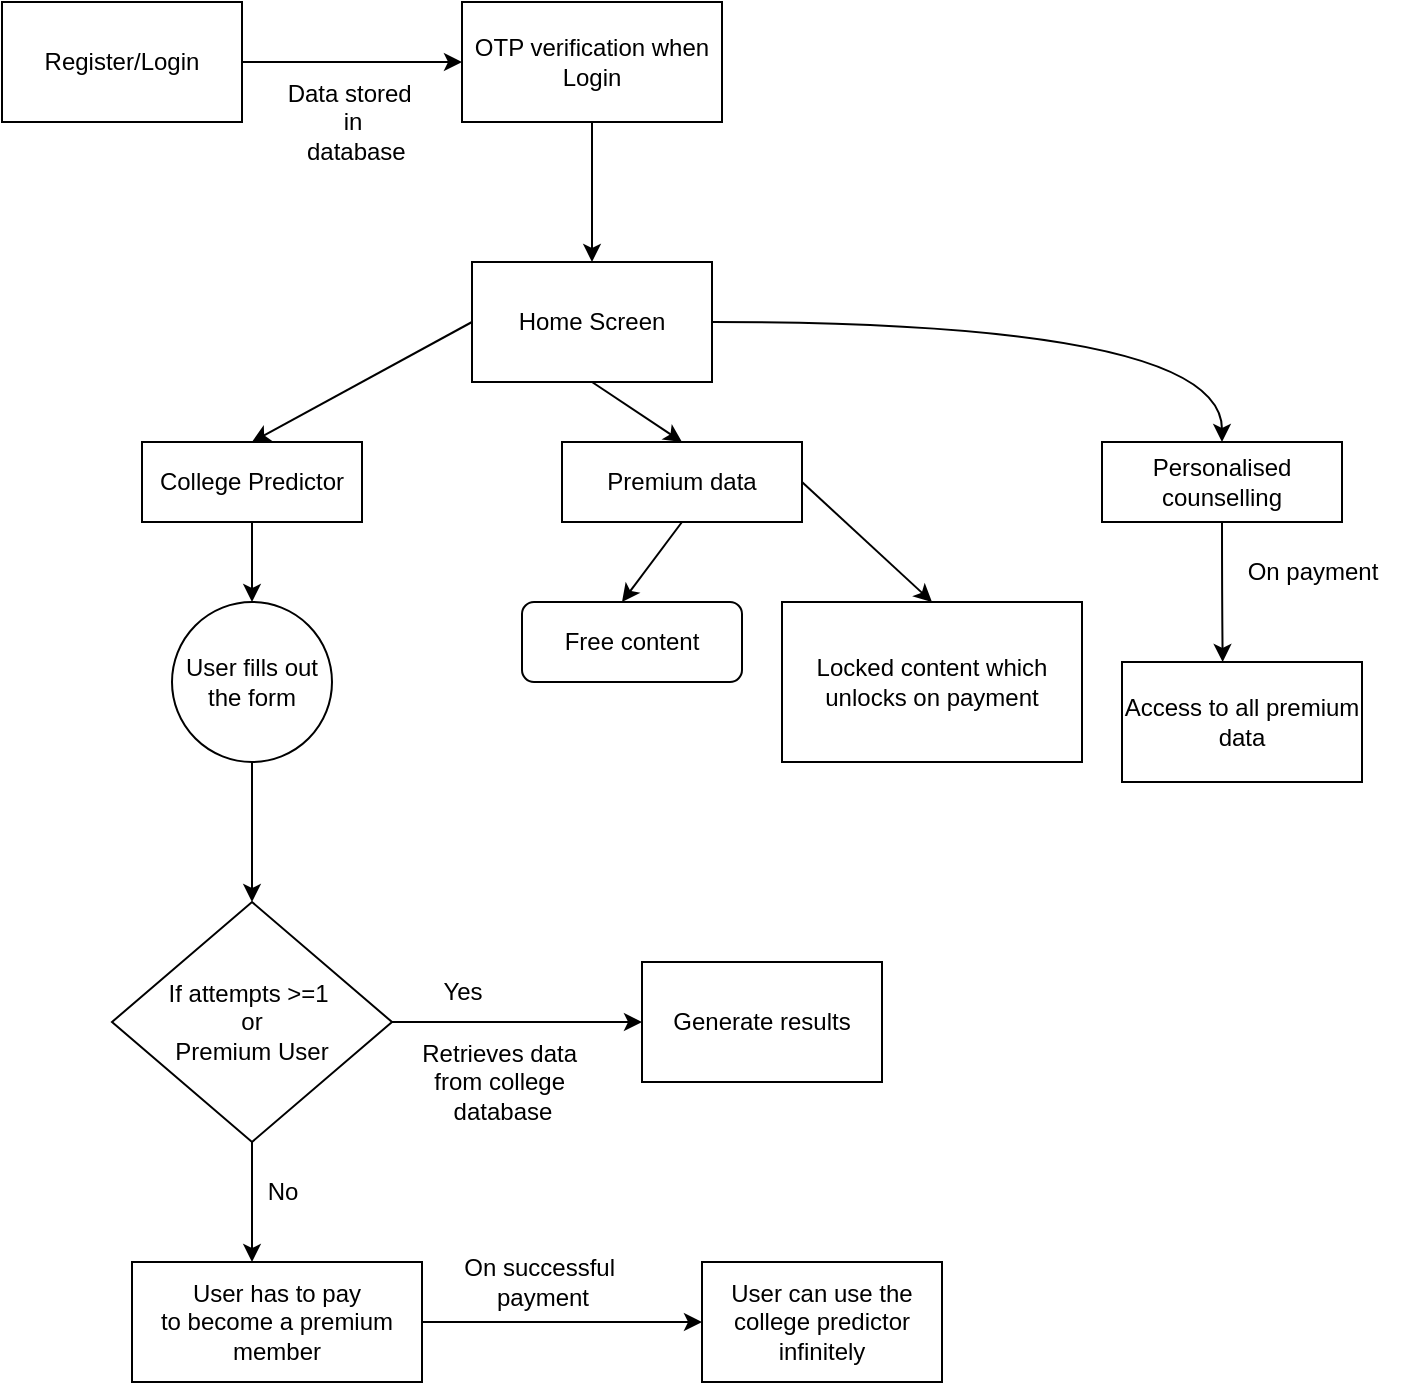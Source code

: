 <mxfile version="26.2.3">
  <diagram name="Page-1" id="PxfE2Lk8O7TS858_aHuQ">
    <mxGraphModel dx="1151" dy="633" grid="1" gridSize="10" guides="1" tooltips="1" connect="1" arrows="1" fold="1" page="1" pageScale="1" pageWidth="850" pageHeight="1100" math="0" shadow="0">
      <root>
        <mxCell id="0" />
        <mxCell id="1" parent="0" />
        <mxCell id="imC6TGCskUVyL8fBClDo-2" style="edgeStyle=orthogonalEdgeStyle;rounded=0;orthogonalLoop=1;jettySize=auto;html=1;exitX=1;exitY=0.5;exitDx=0;exitDy=0;" edge="1" parent="1" source="imC6TGCskUVyL8fBClDo-1">
          <mxGeometry relative="1" as="geometry">
            <mxPoint x="280" y="70" as="targetPoint" />
          </mxGeometry>
        </mxCell>
        <mxCell id="imC6TGCskUVyL8fBClDo-1" value="Register/Login" style="rounded=0;whiteSpace=wrap;html=1;" vertex="1" parent="1">
          <mxGeometry x="50" y="40" width="120" height="60" as="geometry" />
        </mxCell>
        <mxCell id="imC6TGCskUVyL8fBClDo-5" style="edgeStyle=none;rounded=0;orthogonalLoop=1;jettySize=auto;html=1;exitX=0.5;exitY=1;exitDx=0;exitDy=0;" edge="1" parent="1" source="imC6TGCskUVyL8fBClDo-3">
          <mxGeometry relative="1" as="geometry">
            <mxPoint x="345" y="170" as="targetPoint" />
          </mxGeometry>
        </mxCell>
        <mxCell id="imC6TGCskUVyL8fBClDo-3" value="OTP verification when Login" style="rounded=0;whiteSpace=wrap;html=1;" vertex="1" parent="1">
          <mxGeometry x="280" y="40" width="130" height="60" as="geometry" />
        </mxCell>
        <mxCell id="imC6TGCskUVyL8fBClDo-8" style="edgeStyle=none;rounded=0;orthogonalLoop=1;jettySize=auto;html=1;exitX=0;exitY=0.5;exitDx=0;exitDy=0;entryX=0.5;entryY=0;entryDx=0;entryDy=0;" edge="1" parent="1" source="imC6TGCskUVyL8fBClDo-6" target="imC6TGCskUVyL8fBClDo-7">
          <mxGeometry relative="1" as="geometry" />
        </mxCell>
        <mxCell id="imC6TGCskUVyL8fBClDo-27" style="edgeStyle=none;rounded=0;orthogonalLoop=1;jettySize=auto;html=1;exitX=0.5;exitY=1;exitDx=0;exitDy=0;entryX=0.5;entryY=0;entryDx=0;entryDy=0;" edge="1" parent="1" source="imC6TGCskUVyL8fBClDo-6" target="imC6TGCskUVyL8fBClDo-26">
          <mxGeometry relative="1" as="geometry" />
        </mxCell>
        <mxCell id="imC6TGCskUVyL8fBClDo-33" style="edgeStyle=orthogonalEdgeStyle;curved=1;rounded=0;orthogonalLoop=1;jettySize=auto;html=1;exitX=1;exitY=0.5;exitDx=0;exitDy=0;entryX=0.5;entryY=0;entryDx=0;entryDy=0;" edge="1" parent="1" source="imC6TGCskUVyL8fBClDo-6" target="imC6TGCskUVyL8fBClDo-32">
          <mxGeometry relative="1" as="geometry" />
        </mxCell>
        <mxCell id="imC6TGCskUVyL8fBClDo-6" value="Home Screen" style="rounded=0;whiteSpace=wrap;html=1;" vertex="1" parent="1">
          <mxGeometry x="285" y="170" width="120" height="60" as="geometry" />
        </mxCell>
        <mxCell id="imC6TGCskUVyL8fBClDo-12" style="edgeStyle=none;rounded=0;orthogonalLoop=1;jettySize=auto;html=1;exitX=0.5;exitY=1;exitDx=0;exitDy=0;entryX=0.5;entryY=0;entryDx=0;entryDy=0;" edge="1" parent="1" source="imC6TGCskUVyL8fBClDo-7" target="imC6TGCskUVyL8fBClDo-10">
          <mxGeometry relative="1" as="geometry" />
        </mxCell>
        <mxCell id="imC6TGCskUVyL8fBClDo-7" value="College Predictor" style="rounded=0;whiteSpace=wrap;html=1;" vertex="1" parent="1">
          <mxGeometry x="120" y="260" width="110" height="40" as="geometry" />
        </mxCell>
        <mxCell id="imC6TGCskUVyL8fBClDo-14" style="edgeStyle=none;rounded=0;orthogonalLoop=1;jettySize=auto;html=1;exitX=0.5;exitY=1;exitDx=0;exitDy=0;entryX=0.5;entryY=0;entryDx=0;entryDy=0;" edge="1" parent="1" source="imC6TGCskUVyL8fBClDo-10" target="imC6TGCskUVyL8fBClDo-13">
          <mxGeometry relative="1" as="geometry" />
        </mxCell>
        <mxCell id="imC6TGCskUVyL8fBClDo-10" value="User fills out the form" style="ellipse;whiteSpace=wrap;html=1;aspect=fixed;" vertex="1" parent="1">
          <mxGeometry x="135" y="340" width="80" height="80" as="geometry" />
        </mxCell>
        <mxCell id="imC6TGCskUVyL8fBClDo-11" value="Data stored&amp;nbsp;&lt;div&gt;in&lt;div&gt;&amp;nbsp;database&lt;/div&gt;&lt;/div&gt;" style="text;html=1;align=center;verticalAlign=middle;resizable=0;points=[];autosize=1;strokeColor=none;fillColor=none;" vertex="1" parent="1">
          <mxGeometry x="180" y="70" width="90" height="60" as="geometry" />
        </mxCell>
        <mxCell id="imC6TGCskUVyL8fBClDo-15" style="edgeStyle=none;rounded=0;orthogonalLoop=1;jettySize=auto;html=1;exitX=1;exitY=0.5;exitDx=0;exitDy=0;entryX=0;entryY=0.5;entryDx=0;entryDy=0;" edge="1" parent="1" source="imC6TGCskUVyL8fBClDo-13" target="imC6TGCskUVyL8fBClDo-20">
          <mxGeometry relative="1" as="geometry">
            <mxPoint x="320" y="515" as="targetPoint" />
            <Array as="points" />
          </mxGeometry>
        </mxCell>
        <mxCell id="imC6TGCskUVyL8fBClDo-21" style="edgeStyle=none;rounded=0;orthogonalLoop=1;jettySize=auto;html=1;exitX=0.5;exitY=1;exitDx=0;exitDy=0;" edge="1" parent="1" source="imC6TGCskUVyL8fBClDo-13">
          <mxGeometry relative="1" as="geometry">
            <mxPoint x="175" y="670" as="targetPoint" />
          </mxGeometry>
        </mxCell>
        <mxCell id="imC6TGCskUVyL8fBClDo-13" value="If attempts &amp;gt;=1&amp;nbsp;&lt;div&gt;or&lt;/div&gt;&lt;div&gt;Premium User&lt;/div&gt;" style="rhombus;whiteSpace=wrap;html=1;" vertex="1" parent="1">
          <mxGeometry x="105" y="490" width="140" height="120" as="geometry" />
        </mxCell>
        <mxCell id="imC6TGCskUVyL8fBClDo-16" value="Yes" style="text;html=1;align=center;verticalAlign=middle;resizable=0;points=[];autosize=1;strokeColor=none;fillColor=none;" vertex="1" parent="1">
          <mxGeometry x="260" y="520" width="40" height="30" as="geometry" />
        </mxCell>
        <mxCell id="imC6TGCskUVyL8fBClDo-19" value="No" style="text;html=1;align=center;verticalAlign=middle;resizable=0;points=[];autosize=1;strokeColor=none;fillColor=none;" vertex="1" parent="1">
          <mxGeometry x="170" y="620" width="40" height="30" as="geometry" />
        </mxCell>
        <mxCell id="imC6TGCskUVyL8fBClDo-20" value="Generate results" style="rounded=0;whiteSpace=wrap;html=1;" vertex="1" parent="1">
          <mxGeometry x="370" y="520" width="120" height="60" as="geometry" />
        </mxCell>
        <mxCell id="imC6TGCskUVyL8fBClDo-23" style="edgeStyle=none;rounded=0;orthogonalLoop=1;jettySize=auto;html=1;" edge="1" parent="1" source="imC6TGCskUVyL8fBClDo-22">
          <mxGeometry relative="1" as="geometry">
            <mxPoint x="400" y="700" as="targetPoint" />
          </mxGeometry>
        </mxCell>
        <mxCell id="imC6TGCskUVyL8fBClDo-22" value="User has to pay&lt;div&gt;to become a premium member&lt;/div&gt;" style="rounded=0;whiteSpace=wrap;html=1;" vertex="1" parent="1">
          <mxGeometry x="115" y="670" width="145" height="60" as="geometry" />
        </mxCell>
        <mxCell id="imC6TGCskUVyL8fBClDo-24" value="On successful&amp;nbsp;&lt;div&gt;payment&lt;/div&gt;" style="text;html=1;align=center;verticalAlign=middle;resizable=0;points=[];autosize=1;strokeColor=none;fillColor=none;" vertex="1" parent="1">
          <mxGeometry x="270" y="660" width="100" height="40" as="geometry" />
        </mxCell>
        <mxCell id="imC6TGCskUVyL8fBClDo-25" value="User can use the college predictor infinitely" style="rounded=0;whiteSpace=wrap;html=1;" vertex="1" parent="1">
          <mxGeometry x="400" y="670" width="120" height="60" as="geometry" />
        </mxCell>
        <mxCell id="imC6TGCskUVyL8fBClDo-28" style="edgeStyle=none;rounded=0;orthogonalLoop=1;jettySize=auto;html=1;exitX=0.5;exitY=1;exitDx=0;exitDy=0;" edge="1" parent="1" source="imC6TGCskUVyL8fBClDo-26">
          <mxGeometry relative="1" as="geometry">
            <mxPoint x="360" y="340" as="targetPoint" />
          </mxGeometry>
        </mxCell>
        <mxCell id="imC6TGCskUVyL8fBClDo-31" style="edgeStyle=none;rounded=0;orthogonalLoop=1;jettySize=auto;html=1;exitX=1;exitY=0.5;exitDx=0;exitDy=0;entryX=0.5;entryY=0;entryDx=0;entryDy=0;" edge="1" parent="1" source="imC6TGCskUVyL8fBClDo-26" target="imC6TGCskUVyL8fBClDo-30">
          <mxGeometry relative="1" as="geometry" />
        </mxCell>
        <mxCell id="imC6TGCskUVyL8fBClDo-26" value="Premium data" style="rounded=0;whiteSpace=wrap;html=1;" vertex="1" parent="1">
          <mxGeometry x="330" y="260" width="120" height="40" as="geometry" />
        </mxCell>
        <mxCell id="imC6TGCskUVyL8fBClDo-29" value="Free content" style="rounded=1;whiteSpace=wrap;html=1;" vertex="1" parent="1">
          <mxGeometry x="310" y="340" width="110" height="40" as="geometry" />
        </mxCell>
        <mxCell id="imC6TGCskUVyL8fBClDo-30" value="Locked content which unlocks on payment" style="rounded=0;whiteSpace=wrap;html=1;" vertex="1" parent="1">
          <mxGeometry x="440" y="340" width="150" height="80" as="geometry" />
        </mxCell>
        <mxCell id="imC6TGCskUVyL8fBClDo-34" style="edgeStyle=orthogonalEdgeStyle;curved=1;rounded=0;orthogonalLoop=1;jettySize=auto;html=1;exitX=0.5;exitY=1;exitDx=0;exitDy=0;" edge="1" parent="1" source="imC6TGCskUVyL8fBClDo-32">
          <mxGeometry relative="1" as="geometry">
            <mxPoint x="660.333" y="370" as="targetPoint" />
          </mxGeometry>
        </mxCell>
        <mxCell id="imC6TGCskUVyL8fBClDo-32" value="Personalised counselling" style="rounded=0;whiteSpace=wrap;html=1;" vertex="1" parent="1">
          <mxGeometry x="600" y="260" width="120" height="40" as="geometry" />
        </mxCell>
        <mxCell id="imC6TGCskUVyL8fBClDo-36" value="Access to all premium data" style="rounded=0;whiteSpace=wrap;html=1;" vertex="1" parent="1">
          <mxGeometry x="610" y="370" width="120" height="60" as="geometry" />
        </mxCell>
        <mxCell id="imC6TGCskUVyL8fBClDo-37" value="On payment" style="text;html=1;align=center;verticalAlign=middle;resizable=0;points=[];autosize=1;strokeColor=none;fillColor=none;" vertex="1" parent="1">
          <mxGeometry x="660" y="310" width="90" height="30" as="geometry" />
        </mxCell>
        <mxCell id="imC6TGCskUVyL8fBClDo-38" value="Retrieves data&amp;nbsp;&lt;div&gt;from college&amp;nbsp;&lt;/div&gt;&lt;div&gt;database&lt;/div&gt;" style="text;html=1;align=center;verticalAlign=middle;resizable=0;points=[];autosize=1;strokeColor=none;fillColor=none;" vertex="1" parent="1">
          <mxGeometry x="250" y="550" width="100" height="60" as="geometry" />
        </mxCell>
      </root>
    </mxGraphModel>
  </diagram>
</mxfile>
